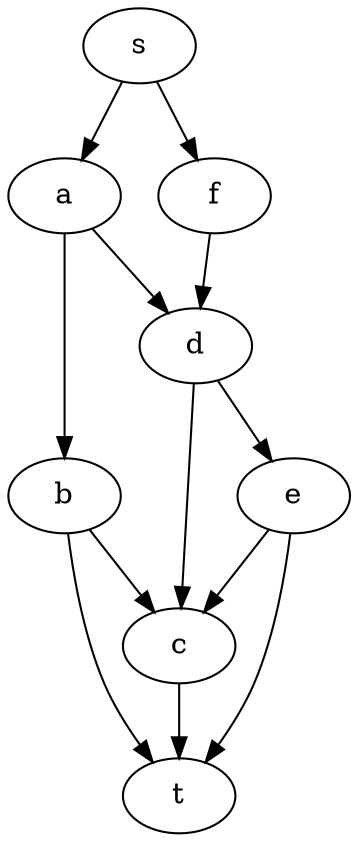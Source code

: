digraph G {
  s [ label="s" ];
  a [ label="a" ];
  f [ label="f" ];
  b [ label="b" ];
  d [ label="d" ];
  c [ label="c" ];
  e [ label="e" ];
  t [ label="t" ];
  s -> a;
  s -> f;
  a -> b;
  a -> d;
  f -> d;
  d -> c;
  d -> e;
  b -> c;
  b -> t;
  e -> c;
  e -> t;
  c -> t;
}
